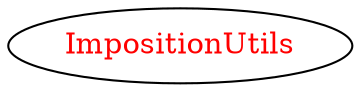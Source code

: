 digraph dependencyGraph {
 concentrate=true;
 ranksep="2.0";
 rankdir="LR"; 
 splines="ortho";
"ImpositionUtils" [fontcolor="red"];
}